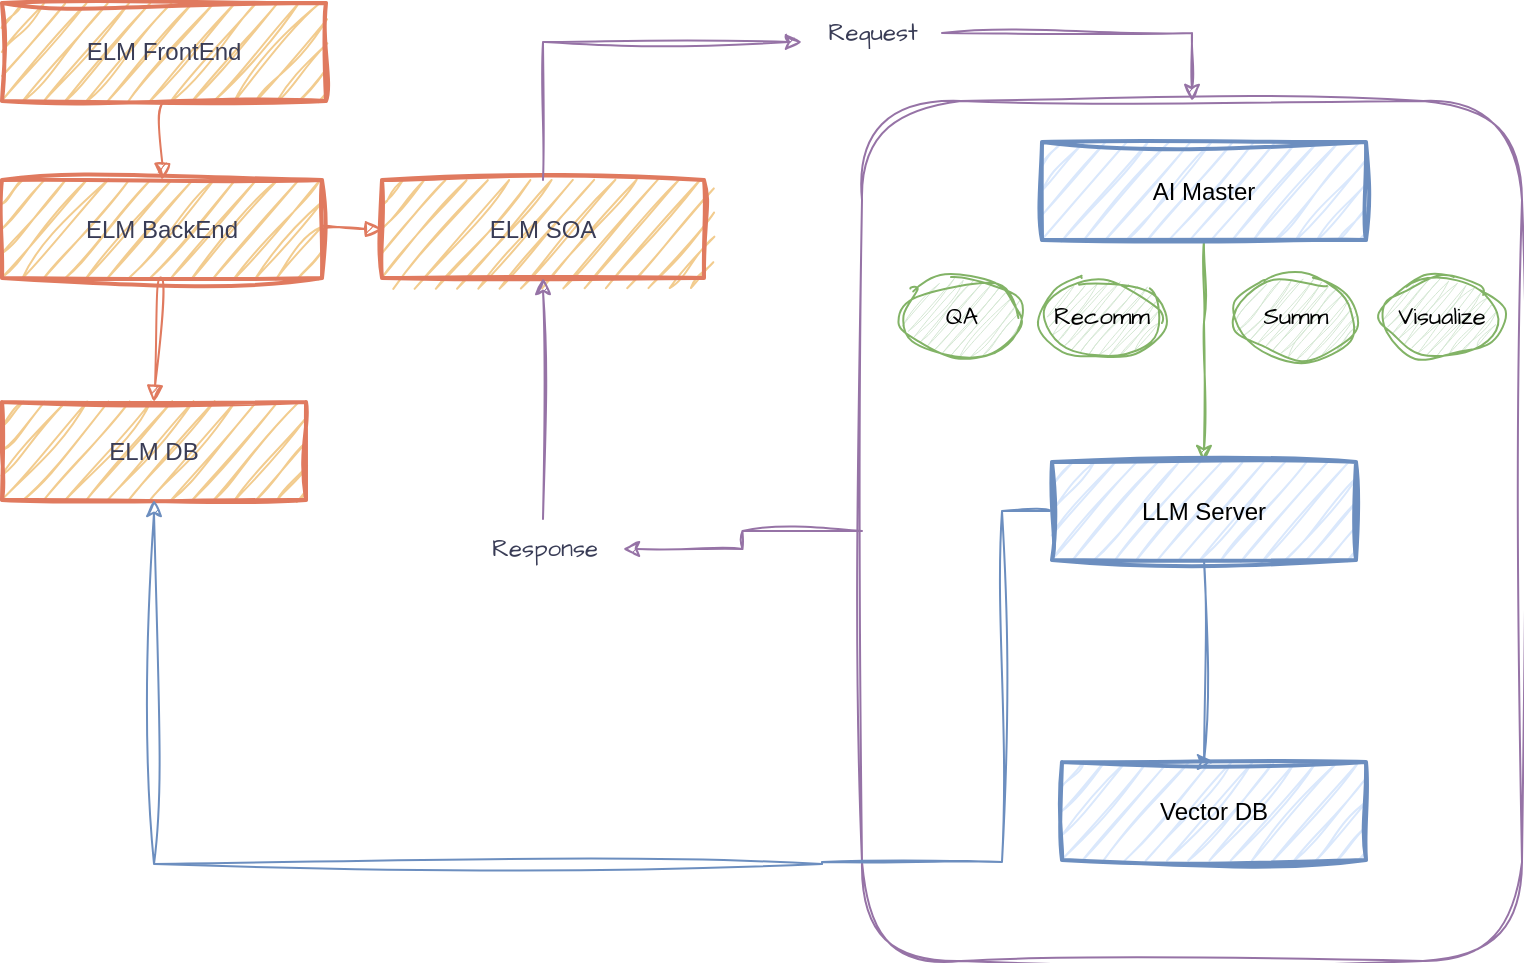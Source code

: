 <mxfile version="24.7.15">
  <diagram name="페이지-1" id="8g3DjIs7-QtR-ZdmJvyc">
    <mxGraphModel dx="814" dy="547" grid="1" gridSize="10" guides="1" tooltips="1" connect="1" arrows="1" fold="1" page="1" pageScale="1" pageWidth="827" pageHeight="1169" math="0" shadow="0">
      <root>
        <mxCell id="0" />
        <mxCell id="1" parent="0" />
        <mxCell id="v2kHigRoNf7MXU90HApn-28" value="" style="rounded=1;whiteSpace=wrap;html=1;sketch=1;hachureGap=4;jiggle=2;curveFitting=1;strokeColor=#9673a6;fontFamily=Architects Daughter;fontSource=https%3A%2F%2Ffonts.googleapis.com%2Fcss%3Ffamily%3DArchitects%2BDaughter;fillColor=none;" vertex="1" parent="1">
          <mxGeometry x="470" y="89.5" width="330" height="430" as="geometry" />
        </mxCell>
        <mxCell id="v2kHigRoNf7MXU90HApn-16" style="edgeStyle=orthogonalEdgeStyle;rounded=0;sketch=1;hachureGap=4;jiggle=2;curveFitting=1;orthogonalLoop=1;jettySize=auto;html=1;exitX=1;exitY=0.5;exitDx=0;exitDy=0;strokeColor=#9673a6;fontFamily=Architects Daughter;fontSource=https%3A%2F%2Ffonts.googleapis.com%2Fcss%3Ffamily%3DArchitects%2BDaughter;fontColor=#393C56;fillColor=#e1d5e7;entryX=0.5;entryY=0;entryDx=0;entryDy=0;" edge="1" parent="1" source="v2kHigRoNf7MXU90HApn-17" target="v2kHigRoNf7MXU90HApn-28">
          <mxGeometry relative="1" as="geometry">
            <mxPoint x="650" y="80" as="targetPoint" />
          </mxGeometry>
        </mxCell>
        <mxCell id="6" value="ELM FrontEnd" style="whiteSpace=wrap;strokeWidth=2;labelBackgroundColor=none;fillColor=#F2CC8F;strokeColor=#E07A5F;fontColor=#393C56;sketch=1;curveFitting=1;jiggle=2;" parent="1" vertex="1">
          <mxGeometry x="40" y="40.5" width="162" height="49" as="geometry" />
        </mxCell>
        <mxCell id="7" value="ELM SOA" style="whiteSpace=wrap;strokeWidth=2;labelBackgroundColor=none;fillColor=#F2CC8F;strokeColor=#E07A5F;fontColor=#393C56;sketch=1;curveFitting=1;jiggle=2;" parent="1" vertex="1">
          <mxGeometry x="230" y="129" width="161" height="49" as="geometry" />
        </mxCell>
        <mxCell id="8" value="ELM DB" style="whiteSpace=wrap;strokeWidth=2;labelBackgroundColor=none;fillColor=#F2CC8F;strokeColor=#E07A5F;fontColor=#393C56;sketch=1;curveFitting=1;jiggle=2;" parent="1" vertex="1">
          <mxGeometry x="40" y="240" width="152" height="49" as="geometry" />
        </mxCell>
        <mxCell id="9" value="ELM BackEnd" style="whiteSpace=wrap;strokeWidth=2;labelBackgroundColor=none;fillColor=#F2CC8F;strokeColor=#E07A5F;fontColor=#393C56;sketch=1;curveFitting=1;jiggle=2;" parent="1" vertex="1">
          <mxGeometry x="40" y="129" width="160" height="49" as="geometry" />
        </mxCell>
        <mxCell id="10" value="" style="curved=1;startArrow=none;endArrow=block;exitX=0.5;exitY=1;entryX=0.5;entryY=0;labelBackgroundColor=none;strokeColor=#E07A5F;fontColor=default;sketch=1;curveFitting=1;jiggle=2;" parent="1" source="6" target="9" edge="1">
          <mxGeometry relative="1" as="geometry">
            <Array as="points" />
          </mxGeometry>
        </mxCell>
        <mxCell id="11" value="" style="curved=1;startArrow=none;endArrow=block;exitX=1;exitY=0.5;entryX=0;entryY=0.5;labelBackgroundColor=none;strokeColor=#E07A5F;fontColor=default;sketch=1;curveFitting=1;jiggle=2;exitDx=0;exitDy=0;entryDx=0;entryDy=0;" parent="1" source="9" target="7" edge="1">
          <mxGeometry relative="1" as="geometry">
            <Array as="points" />
          </mxGeometry>
        </mxCell>
        <mxCell id="12" value="" style="curved=1;startArrow=none;endArrow=block;exitX=0.5;exitY=1;entryX=0.5;entryY=0;labelBackgroundColor=none;strokeColor=#E07A5F;fontColor=default;sketch=1;curveFitting=1;jiggle=2;exitDx=0;exitDy=0;" parent="1" source="9" target="8" edge="1">
          <mxGeometry relative="1" as="geometry">
            <Array as="points" />
          </mxGeometry>
        </mxCell>
        <mxCell id="v2kHigRoNf7MXU90HApn-19" style="edgeStyle=orthogonalEdgeStyle;rounded=0;sketch=1;hachureGap=4;jiggle=2;curveFitting=1;orthogonalLoop=1;jettySize=auto;html=1;exitX=0.5;exitY=1;exitDx=0;exitDy=0;entryX=0.5;entryY=0;entryDx=0;entryDy=0;strokeColor=#82b366;fontFamily=Architects Daughter;fontSource=https%3A%2F%2Ffonts.googleapis.com%2Fcss%3Ffamily%3DArchitects%2BDaughter;fontColor=#393C56;fillColor=#d5e8d4;" edge="1" parent="1" source="v2kHigRoNf7MXU90HApn-13" target="v2kHigRoNf7MXU90HApn-14">
          <mxGeometry relative="1" as="geometry">
            <Array as="points">
              <mxPoint x="641" y="200" />
              <mxPoint x="641" y="200" />
            </Array>
          </mxGeometry>
        </mxCell>
        <mxCell id="v2kHigRoNf7MXU90HApn-13" value="AI Master" style="whiteSpace=wrap;strokeWidth=2;labelBackgroundColor=none;fillColor=#dae8fc;strokeColor=#6c8ebf;sketch=1;curveFitting=1;jiggle=2;" vertex="1" parent="1">
          <mxGeometry x="560" y="110" width="162" height="49" as="geometry" />
        </mxCell>
        <mxCell id="v2kHigRoNf7MXU90HApn-21" style="edgeStyle=orthogonalEdgeStyle;rounded=0;sketch=1;hachureGap=4;jiggle=2;curveFitting=1;orthogonalLoop=1;jettySize=auto;html=1;exitX=0;exitY=0.5;exitDx=0;exitDy=0;entryX=0.5;entryY=1;entryDx=0;entryDy=0;strokeColor=#6c8ebf;fontFamily=Architects Daughter;fontSource=https%3A%2F%2Ffonts.googleapis.com%2Fcss%3Ffamily%3DArchitects%2BDaughter;fontColor=#393C56;fillColor=#dae8fc;" edge="1" parent="1" source="v2kHigRoNf7MXU90HApn-14" target="8">
          <mxGeometry relative="1" as="geometry">
            <Array as="points">
              <mxPoint x="540" y="295" />
              <mxPoint x="540" y="470" />
              <mxPoint x="450" y="470" />
              <mxPoint x="450" y="471" />
              <mxPoint x="116" y="471" />
            </Array>
          </mxGeometry>
        </mxCell>
        <mxCell id="v2kHigRoNf7MXU90HApn-22" style="edgeStyle=orthogonalEdgeStyle;rounded=0;sketch=1;hachureGap=4;jiggle=2;curveFitting=1;orthogonalLoop=1;jettySize=auto;html=1;exitX=0.5;exitY=1;exitDx=0;exitDy=0;entryX=0.5;entryY=0;entryDx=0;entryDy=0;strokeColor=#6c8ebf;fontFamily=Architects Daughter;fontSource=https%3A%2F%2Ffonts.googleapis.com%2Fcss%3Ffamily%3DArchitects%2BDaughter;fontColor=#393C56;fillColor=#dae8fc;" edge="1" parent="1" source="v2kHigRoNf7MXU90HApn-14" target="v2kHigRoNf7MXU90HApn-15">
          <mxGeometry relative="1" as="geometry">
            <Array as="points">
              <mxPoint x="641" y="420" />
            </Array>
          </mxGeometry>
        </mxCell>
        <mxCell id="v2kHigRoNf7MXU90HApn-14" value="LLM Server" style="whiteSpace=wrap;strokeWidth=2;labelBackgroundColor=none;fillColor=#dae8fc;strokeColor=#6c8ebf;sketch=1;curveFitting=1;jiggle=2;" vertex="1" parent="1">
          <mxGeometry x="565" y="270" width="152" height="49" as="geometry" />
        </mxCell>
        <mxCell id="v2kHigRoNf7MXU90HApn-15" value="Vector DB" style="whiteSpace=wrap;strokeWidth=2;labelBackgroundColor=none;fillColor=#dae8fc;strokeColor=#6c8ebf;sketch=1;curveFitting=1;jiggle=2;" vertex="1" parent="1">
          <mxGeometry x="570" y="420" width="152" height="49" as="geometry" />
        </mxCell>
        <mxCell id="v2kHigRoNf7MXU90HApn-18" value="" style="edgeStyle=orthogonalEdgeStyle;rounded=0;sketch=1;hachureGap=4;jiggle=2;curveFitting=1;orthogonalLoop=1;jettySize=auto;html=1;strokeColor=#9673a6;fontFamily=Architects Daughter;fontSource=https%3A%2F%2Ffonts.googleapis.com%2Fcss%3Ffamily%3DArchitects%2BDaughter;fontColor=#393C56;fillColor=#e1d5e7;exitX=0.5;exitY=0;exitDx=0;exitDy=0;" edge="1" parent="1" source="7" target="v2kHigRoNf7MXU90HApn-17">
          <mxGeometry relative="1" as="geometry">
            <mxPoint x="260" y="300" as="sourcePoint" />
            <mxPoint x="460" y="105" as="targetPoint" />
            <Array as="points">
              <mxPoint x="310" y="60" />
            </Array>
          </mxGeometry>
        </mxCell>
        <mxCell id="v2kHigRoNf7MXU90HApn-17" value="Request" style="text;html=1;align=center;verticalAlign=middle;resizable=0;points=[];autosize=1;strokeColor=none;fillColor=none;fontFamily=Architects Daughter;fontSource=https%3A%2F%2Ffonts.googleapis.com%2Fcss%3Ffamily%3DArchitects%2BDaughter;fontColor=#393C56;" vertex="1" parent="1">
          <mxGeometry x="440" y="40.5" width="70" height="30" as="geometry" />
        </mxCell>
        <mxCell id="v2kHigRoNf7MXU90HApn-29" style="edgeStyle=orthogonalEdgeStyle;rounded=0;sketch=1;hachureGap=4;jiggle=2;curveFitting=1;orthogonalLoop=1;jettySize=auto;html=1;entryX=0.5;entryY=1;entryDx=0;entryDy=0;strokeColor=#9673a6;fontFamily=Architects Daughter;fontSource=https%3A%2F%2Ffonts.googleapis.com%2Fcss%3Ffamily%3DArchitects%2BDaughter;fontColor=#393C56;fillColor=#e1d5e7;" edge="1" parent="1" source="v2kHigRoNf7MXU90HApn-30" target="7">
          <mxGeometry relative="1" as="geometry" />
        </mxCell>
        <mxCell id="v2kHigRoNf7MXU90HApn-31" value="" style="edgeStyle=orthogonalEdgeStyle;rounded=0;sketch=1;hachureGap=4;jiggle=2;curveFitting=1;orthogonalLoop=1;jettySize=auto;html=1;exitX=0;exitY=0.5;exitDx=0;exitDy=0;strokeColor=#9673a6;fontFamily=Architects Daughter;fontSource=https%3A%2F%2Ffonts.googleapis.com%2Fcss%3Ffamily%3DArchitects%2BDaughter;fontColor=#393C56;fillColor=#e1d5e7;" edge="1" parent="1" source="v2kHigRoNf7MXU90HApn-28" target="v2kHigRoNf7MXU90HApn-30">
          <mxGeometry relative="1" as="geometry">
            <mxPoint x="470" y="315" as="sourcePoint" />
            <mxPoint x="311" y="178" as="targetPoint" />
          </mxGeometry>
        </mxCell>
        <mxCell id="v2kHigRoNf7MXU90HApn-30" value="Response" style="text;html=1;align=center;verticalAlign=middle;resizable=0;points=[];autosize=1;strokeColor=none;fillColor=none;fontFamily=Architects Daughter;fontSource=https%3A%2F%2Ffonts.googleapis.com%2Fcss%3Ffamily%3DArchitects%2BDaughter;fontColor=#393C56;" vertex="1" parent="1">
          <mxGeometry x="270.5" y="298.5" width="80" height="30" as="geometry" />
        </mxCell>
        <mxCell id="v2kHigRoNf7MXU90HApn-33" value="Recomm" style="ellipse;whiteSpace=wrap;html=1;sketch=1;hachureGap=4;jiggle=2;curveFitting=1;strokeColor=#82b366;fontFamily=Architects Daughter;fontSource=https%3A%2F%2Ffonts.googleapis.com%2Fcss%3Ffamily%3DArchitects%2BDaughter;fillColor=#d5e8d4;" vertex="1" parent="1">
          <mxGeometry x="560" y="178" width="60" height="40" as="geometry" />
        </mxCell>
        <mxCell id="v2kHigRoNf7MXU90HApn-34" value="Summ" style="ellipse;whiteSpace=wrap;html=1;sketch=1;hachureGap=4;jiggle=2;curveFitting=1;strokeColor=#82b366;fontFamily=Architects Daughter;fontSource=https%3A%2F%2Ffonts.googleapis.com%2Fcss%3Ffamily%3DArchitects%2BDaughter;fillColor=#d5e8d4;" vertex="1" parent="1">
          <mxGeometry x="657" y="178" width="60" height="40" as="geometry" />
        </mxCell>
        <mxCell id="v2kHigRoNf7MXU90HApn-35" value="QA" style="ellipse;whiteSpace=wrap;html=1;sketch=1;hachureGap=4;jiggle=2;curveFitting=1;strokeColor=#82b366;fontFamily=Architects Daughter;fontSource=https%3A%2F%2Ffonts.googleapis.com%2Fcss%3Ffamily%3DArchitects%2BDaughter;fillColor=#d5e8d4;" vertex="1" parent="1">
          <mxGeometry x="490" y="178" width="60" height="40" as="geometry" />
        </mxCell>
        <mxCell id="v2kHigRoNf7MXU90HApn-36" value="Visualize" style="ellipse;whiteSpace=wrap;html=1;sketch=1;hachureGap=4;jiggle=2;curveFitting=1;strokeColor=#82b366;fontFamily=Architects Daughter;fontSource=https%3A%2F%2Ffonts.googleapis.com%2Fcss%3Ffamily%3DArchitects%2BDaughter;fillColor=#d5e8d4;" vertex="1" parent="1">
          <mxGeometry x="730" y="178" width="60" height="40" as="geometry" />
        </mxCell>
      </root>
    </mxGraphModel>
  </diagram>
</mxfile>
